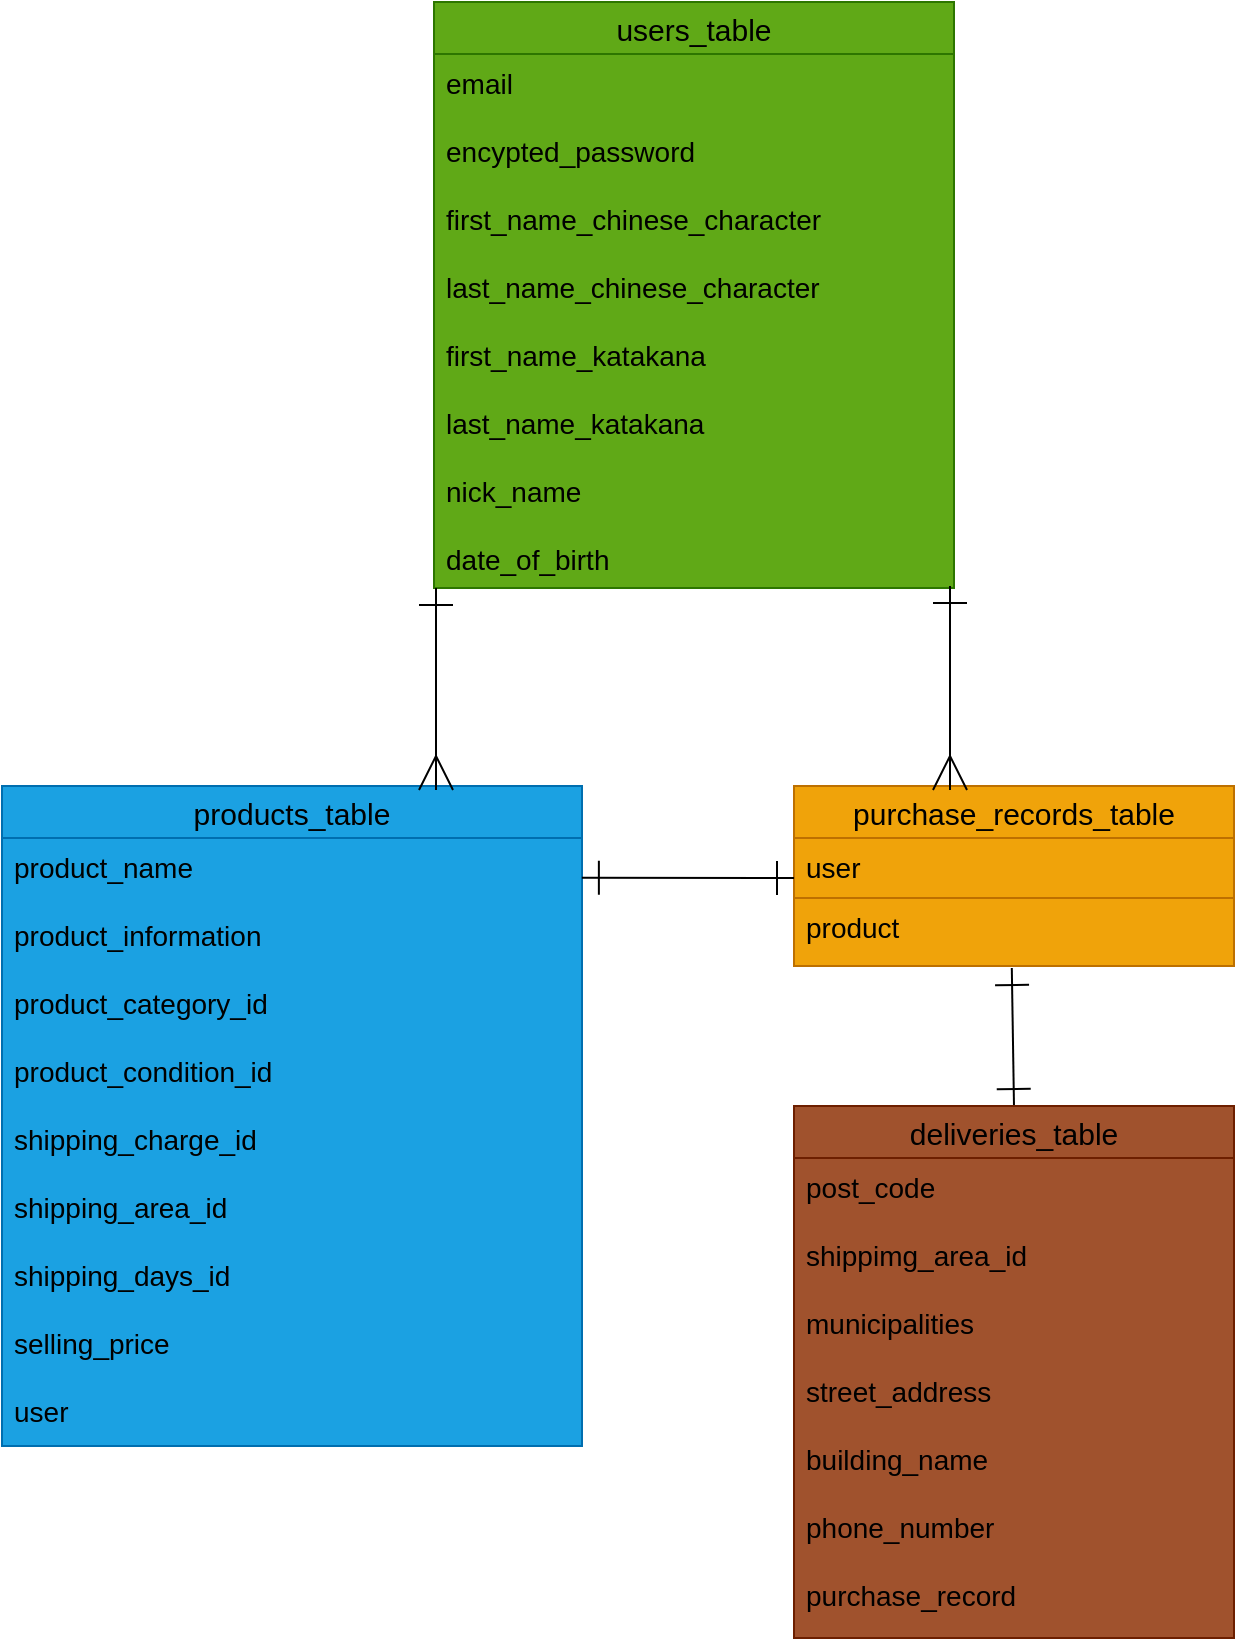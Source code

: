 <mxfile>
    <diagram id="aSgWYKInONwWHdXc7YSu" name="ページ1">
        <mxGraphModel dx="263" dy="404" grid="0" gridSize="10" guides="1" tooltips="1" connect="1" arrows="1" fold="1" page="1" pageScale="1" pageWidth="827" pageHeight="1169" background="none" math="0" shadow="0">
            <root>
                <mxCell id="0"/>
                <mxCell id="1" parent="0"/>
                <mxCell id="2" value="users_table" style="swimlane;fontStyle=0;childLayout=stackLayout;horizontal=1;startSize=26;horizontalStack=0;resizeParent=1;resizeParentMax=0;resizeLast=0;collapsible=1;marginBottom=0;align=center;fontSize=15;fillColor=#60a917;fontColor=#000000;strokeColor=#2D7600;" parent="1" vertex="1">
                    <mxGeometry x="340" y="8" width="260" height="293" as="geometry"/>
                </mxCell>
                <mxCell id="3" value="email &#10;&#10;encypted_password&#10;&#10;first_name_chinese_character&#10;&#10;last_name_chinese_character&#10;&#10;first_name_katakana&#10;&#10;last_name_katakana&#10;&#10;nick_name&#10;&#10;date_of_birth&#10;" style="text;strokeColor=#2D7600;fillColor=#60a917;spacingLeft=4;spacingRight=4;overflow=hidden;rotatable=0;points=[[0,0.5],[1,0.5]];portConstraint=eastwest;fontSize=14;fontColor=#000000;" parent="2" vertex="1">
                    <mxGeometry y="26" width="260" height="267" as="geometry"/>
                </mxCell>
                <mxCell id="6" value="products_table" style="swimlane;fontStyle=0;childLayout=stackLayout;horizontal=1;startSize=26;horizontalStack=0;resizeParent=1;resizeParentMax=0;resizeLast=0;collapsible=1;marginBottom=0;align=center;fontSize=15;fillColor=#1ba1e2;fontColor=#000000;strokeColor=#006EAF;" parent="1" vertex="1">
                    <mxGeometry x="124" y="400" width="290" height="330" as="geometry">
                        <mxRectangle x="160" y="469" width="220" height="30" as="alternateBounds"/>
                    </mxGeometry>
                </mxCell>
                <mxCell id="8" value="product_name&#10;&#10;product_information&#10;&#10;product_category_id&#10;&#10;product_condition_id&#10;&#10;shipping_charge_id&#10;&#10;shipping_area_id&#10;&#10;shipping_days_id&#10;&#10;selling_price&#10;&#10;user&#10;" style="text;strokeColor=#006EAF;fillColor=#1ba1e2;spacingLeft=4;spacingRight=4;overflow=hidden;rotatable=0;points=[[0,0.5],[1,0.5]];portConstraint=eastwest;fontSize=14;fontColor=#000000;" parent="6" vertex="1">
                    <mxGeometry y="26" width="290" height="304" as="geometry"/>
                </mxCell>
                <mxCell id="10" value="purchase_records_table" style="swimlane;fontStyle=0;childLayout=stackLayout;horizontal=1;startSize=26;horizontalStack=0;resizeParent=1;resizeParentMax=0;resizeLast=0;collapsible=1;marginBottom=0;align=center;fontSize=15;fillColor=#f0a30a;fontColor=#000000;strokeColor=#BD7000;" parent="1" vertex="1">
                    <mxGeometry x="520" y="400" width="220" height="90" as="geometry"/>
                </mxCell>
                <mxCell id="11" value="user" style="text;strokeColor=#BD7000;fillColor=#f0a30a;spacingLeft=4;spacingRight=4;overflow=hidden;rotatable=0;points=[[0,0.5],[1,0.5]];portConstraint=eastwest;fontSize=14;fontColor=#000000;" parent="10" vertex="1">
                    <mxGeometry y="26" width="220" height="30" as="geometry"/>
                </mxCell>
                <mxCell id="13" value="product" style="text;strokeColor=#BD7000;fillColor=#f0a30a;spacingLeft=4;spacingRight=4;overflow=hidden;rotatable=0;points=[[0,0.5],[1,0.5]];portConstraint=eastwest;fontSize=14;fontColor=#000000;" parent="10" vertex="1">
                    <mxGeometry y="56" width="220" height="34" as="geometry"/>
                </mxCell>
                <mxCell id="42" style="edgeStyle=none;html=1;exitX=0.5;exitY=0;exitDx=0;exitDy=0;entryX=0.495;entryY=1.029;entryDx=0;entryDy=0;entryPerimeter=0;strokeWidth=1;fontSize=15;startArrow=ERone;startFill=0;endArrow=ERone;endFill=0;endSize=15;startSize=15;" parent="1" source="34" target="13" edge="1">
                    <mxGeometry relative="1" as="geometry"/>
                </mxCell>
                <mxCell id="34" value="deliveries_table" style="swimlane;fontStyle=0;childLayout=stackLayout;horizontal=1;startSize=26;horizontalStack=0;resizeParent=1;resizeParentMax=0;resizeLast=0;collapsible=1;marginBottom=0;align=center;fontSize=15;labelBackgroundColor=none;fillColor=#a0522d;strokeColor=#6D1F00;fontColor=#000000;" parent="1" vertex="1">
                    <mxGeometry x="520" y="560" width="220" height="266" as="geometry"/>
                </mxCell>
                <mxCell id="35" value="post_code&#10;&#10;shippimg_area_id&#10;&#10;municipalities&#10;&#10;street_address&#10;&#10;building_name&#10;&#10;phone_number&#10;&#10;purchase_record" style="text;strokeColor=#6D1F00;fillColor=#a0522d;spacingLeft=4;spacingRight=4;overflow=hidden;rotatable=0;points=[[0,0.5],[1,0.5]];portConstraint=eastwest;fontSize=14;fontColor=#000000;" parent="34" vertex="1">
                    <mxGeometry y="26" width="220" height="240" as="geometry"/>
                </mxCell>
                <mxCell id="39" style="edgeStyle=none;html=1;fontSize=15;endArrow=ERmany;endFill=0;strokeWidth=1;startArrow=ERone;startFill=0;endSize=15;startSize=15;" parent="1" edge="1">
                    <mxGeometry relative="1" as="geometry">
                        <mxPoint x="341" y="301" as="sourcePoint"/>
                        <mxPoint x="341" y="402" as="targetPoint"/>
                    </mxGeometry>
                </mxCell>
                <mxCell id="40" style="edgeStyle=none;html=1;strokeWidth=1;fontSize=15;endArrow=ERmany;endFill=0;startArrow=ERone;startFill=0;endSize=15;startSize=15;" parent="1" edge="1">
                    <mxGeometry relative="1" as="geometry">
                        <mxPoint x="598" y="300" as="sourcePoint"/>
                        <mxPoint x="598" y="402" as="targetPoint"/>
                    </mxGeometry>
                </mxCell>
                <mxCell id="41" style="edgeStyle=none;html=1;strokeWidth=1;fontSize=15;endArrow=ERone;endFill=0;startArrow=ERone;startFill=0;exitX=0.986;exitY=0.049;exitDx=0;exitDy=0;exitPerimeter=0;endSize=15;startSize=15;" parent="1" edge="1">
                    <mxGeometry relative="1" as="geometry">
                        <mxPoint x="413.94" y="445.896" as="sourcePoint"/>
                        <mxPoint x="520" y="446" as="targetPoint"/>
                    </mxGeometry>
                </mxCell>
            </root>
        </mxGraphModel>
    </diagram>
</mxfile>